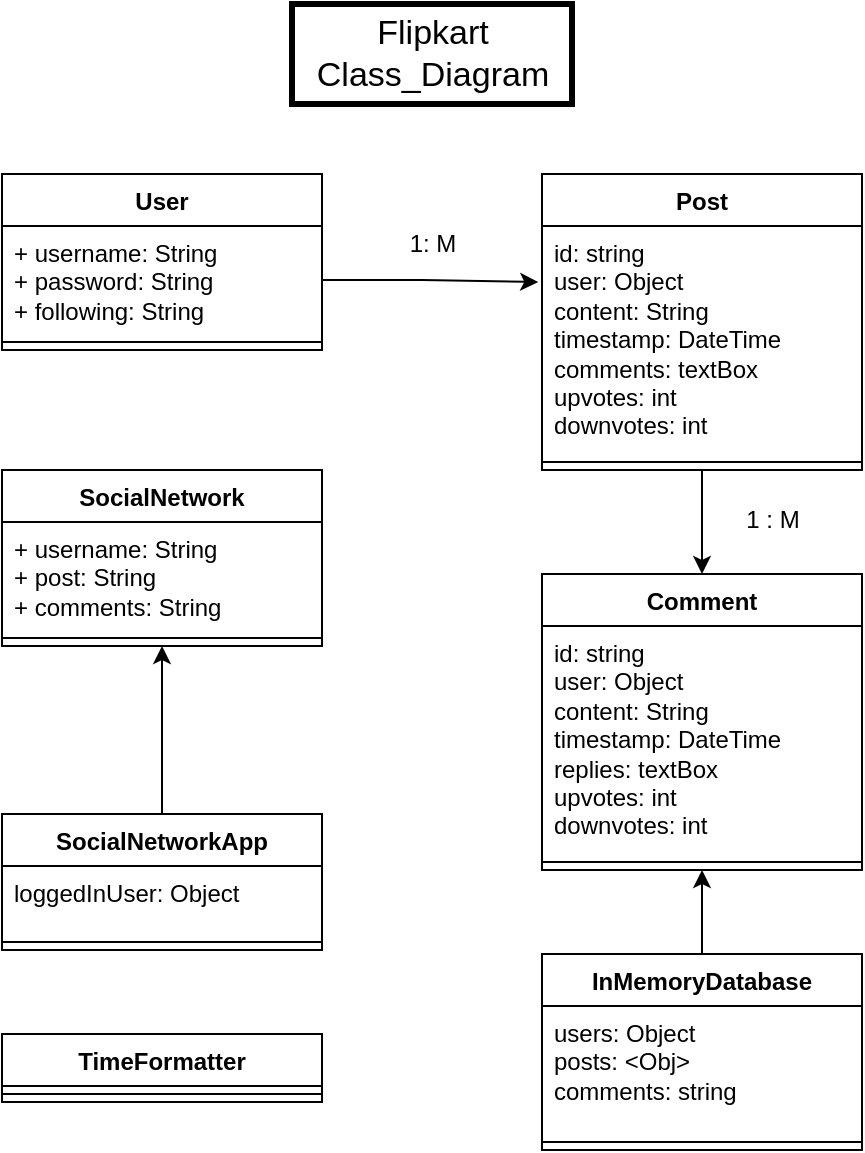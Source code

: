 <mxfile version="21.2.0" type="github">
  <diagram name="Page-1" id="gUqfQAoOS8yRq0TxFncm">
    <mxGraphModel dx="954" dy="616" grid="1" gridSize="10" guides="1" tooltips="1" connect="1" arrows="1" fold="1" page="1" pageScale="1" pageWidth="850" pageHeight="1100" math="0" shadow="0">
      <root>
        <mxCell id="0" />
        <mxCell id="1" parent="0" />
        <mxCell id="Nqg9jm6YHKb7BXlfhYt9-6" value="User" style="swimlane;fontStyle=1;align=center;verticalAlign=top;childLayout=stackLayout;horizontal=1;startSize=26;horizontalStack=0;resizeParent=1;resizeParentMax=0;resizeLast=0;collapsible=1;marginBottom=0;whiteSpace=wrap;html=1;" vertex="1" parent="1">
          <mxGeometry x="30" y="100" width="160" height="88" as="geometry" />
        </mxCell>
        <mxCell id="Nqg9jm6YHKb7BXlfhYt9-7" value="+ username: String&lt;br&gt;+ password: String&lt;br&gt;+ following: String&lt;br&gt;" style="text;strokeColor=none;fillColor=none;align=left;verticalAlign=top;spacingLeft=4;spacingRight=4;overflow=hidden;rotatable=0;points=[[0,0.5],[1,0.5]];portConstraint=eastwest;whiteSpace=wrap;html=1;" vertex="1" parent="Nqg9jm6YHKb7BXlfhYt9-6">
          <mxGeometry y="26" width="160" height="54" as="geometry" />
        </mxCell>
        <mxCell id="Nqg9jm6YHKb7BXlfhYt9-8" value="" style="line;strokeWidth=1;fillColor=none;align=left;verticalAlign=middle;spacingTop=-1;spacingLeft=3;spacingRight=3;rotatable=0;labelPosition=right;points=[];portConstraint=eastwest;strokeColor=inherit;" vertex="1" parent="Nqg9jm6YHKb7BXlfhYt9-6">
          <mxGeometry y="80" width="160" height="8" as="geometry" />
        </mxCell>
        <mxCell id="Nqg9jm6YHKb7BXlfhYt9-10" value="Post" style="swimlane;fontStyle=1;align=center;verticalAlign=top;childLayout=stackLayout;horizontal=1;startSize=26;horizontalStack=0;resizeParent=1;resizeParentMax=0;resizeLast=0;collapsible=1;marginBottom=0;whiteSpace=wrap;html=1;" vertex="1" parent="1">
          <mxGeometry x="300" y="100" width="160" height="148" as="geometry" />
        </mxCell>
        <mxCell id="Nqg9jm6YHKb7BXlfhYt9-11" value="id: string&lt;br&gt;user: Object&lt;br&gt;content: String&lt;br&gt;timestamp: DateTime&lt;br&gt;comments: textBox&lt;br&gt;upvotes: int&lt;br&gt;downvotes: int&lt;br&gt;" style="text;strokeColor=none;fillColor=none;align=left;verticalAlign=top;spacingLeft=4;spacingRight=4;overflow=hidden;rotatable=0;points=[[0,0.5],[1,0.5]];portConstraint=eastwest;whiteSpace=wrap;html=1;" vertex="1" parent="Nqg9jm6YHKb7BXlfhYt9-10">
          <mxGeometry y="26" width="160" height="114" as="geometry" />
        </mxCell>
        <mxCell id="Nqg9jm6YHKb7BXlfhYt9-12" value="" style="line;strokeWidth=1;fillColor=none;align=left;verticalAlign=middle;spacingTop=-1;spacingLeft=3;spacingRight=3;rotatable=0;labelPosition=right;points=[];portConstraint=eastwest;strokeColor=inherit;" vertex="1" parent="Nqg9jm6YHKb7BXlfhYt9-10">
          <mxGeometry y="140" width="160" height="8" as="geometry" />
        </mxCell>
        <mxCell id="Nqg9jm6YHKb7BXlfhYt9-13" value="" style="endArrow=classic;html=1;rounded=0;exitX=1;exitY=0.5;exitDx=0;exitDy=0;entryX=-0.012;entryY=0.246;entryDx=0;entryDy=0;entryPerimeter=0;" edge="1" parent="1" source="Nqg9jm6YHKb7BXlfhYt9-7" target="Nqg9jm6YHKb7BXlfhYt9-11">
          <mxGeometry width="50" height="50" relative="1" as="geometry">
            <mxPoint x="220" y="330" as="sourcePoint" />
            <mxPoint x="280" y="200" as="targetPoint" />
            <Array as="points">
              <mxPoint x="240" y="153" />
            </Array>
          </mxGeometry>
        </mxCell>
        <mxCell id="Nqg9jm6YHKb7BXlfhYt9-14" value="Comment&lt;br&gt;" style="swimlane;fontStyle=1;align=center;verticalAlign=top;childLayout=stackLayout;horizontal=1;startSize=26;horizontalStack=0;resizeParent=1;resizeParentMax=0;resizeLast=0;collapsible=1;marginBottom=0;whiteSpace=wrap;html=1;" vertex="1" parent="1">
          <mxGeometry x="300" y="300" width="160" height="148" as="geometry" />
        </mxCell>
        <mxCell id="Nqg9jm6YHKb7BXlfhYt9-15" value="id: string&lt;br&gt;user: Object&lt;br&gt;content: String&lt;br&gt;timestamp: DateTime&lt;br&gt;replies: textBox&lt;br&gt;upvotes: int&lt;br&gt;downvotes: int" style="text;strokeColor=none;fillColor=none;align=left;verticalAlign=top;spacingLeft=4;spacingRight=4;overflow=hidden;rotatable=0;points=[[0,0.5],[1,0.5]];portConstraint=eastwest;whiteSpace=wrap;html=1;" vertex="1" parent="Nqg9jm6YHKb7BXlfhYt9-14">
          <mxGeometry y="26" width="160" height="114" as="geometry" />
        </mxCell>
        <mxCell id="Nqg9jm6YHKb7BXlfhYt9-16" value="" style="line;strokeWidth=1;fillColor=none;align=left;verticalAlign=middle;spacingTop=-1;spacingLeft=3;spacingRight=3;rotatable=0;labelPosition=right;points=[];portConstraint=eastwest;strokeColor=inherit;" vertex="1" parent="Nqg9jm6YHKb7BXlfhYt9-14">
          <mxGeometry y="140" width="160" height="8" as="geometry" />
        </mxCell>
        <mxCell id="Nqg9jm6YHKb7BXlfhYt9-17" value="InMemoryDatabase&lt;br&gt;" style="swimlane;fontStyle=1;align=center;verticalAlign=top;childLayout=stackLayout;horizontal=1;startSize=26;horizontalStack=0;resizeParent=1;resizeParentMax=0;resizeLast=0;collapsible=1;marginBottom=0;whiteSpace=wrap;html=1;" vertex="1" parent="1">
          <mxGeometry x="300" y="490" width="160" height="98" as="geometry" />
        </mxCell>
        <mxCell id="Nqg9jm6YHKb7BXlfhYt9-18" value="users: Object&lt;br&gt;posts: &amp;lt;Obj&amp;gt;&lt;br&gt;comments: string" style="text;strokeColor=none;fillColor=none;align=left;verticalAlign=top;spacingLeft=4;spacingRight=4;overflow=hidden;rotatable=0;points=[[0,0.5],[1,0.5]];portConstraint=eastwest;whiteSpace=wrap;html=1;" vertex="1" parent="Nqg9jm6YHKb7BXlfhYt9-17">
          <mxGeometry y="26" width="160" height="64" as="geometry" />
        </mxCell>
        <mxCell id="Nqg9jm6YHKb7BXlfhYt9-19" value="" style="line;strokeWidth=1;fillColor=none;align=left;verticalAlign=middle;spacingTop=-1;spacingLeft=3;spacingRight=3;rotatable=0;labelPosition=right;points=[];portConstraint=eastwest;strokeColor=inherit;" vertex="1" parent="Nqg9jm6YHKb7BXlfhYt9-17">
          <mxGeometry y="90" width="160" height="8" as="geometry" />
        </mxCell>
        <mxCell id="Nqg9jm6YHKb7BXlfhYt9-20" value="" style="endArrow=classic;html=1;rounded=0;exitX=0.5;exitY=1;exitDx=0;exitDy=0;entryX=0.5;entryY=0;entryDx=0;entryDy=0;" edge="1" parent="1" source="Nqg9jm6YHKb7BXlfhYt9-10" target="Nqg9jm6YHKb7BXlfhYt9-14">
          <mxGeometry width="50" height="50" relative="1" as="geometry">
            <mxPoint x="330" y="260" as="sourcePoint" />
            <mxPoint x="438" y="282" as="targetPoint" />
            <Array as="points" />
          </mxGeometry>
        </mxCell>
        <mxCell id="Nqg9jm6YHKb7BXlfhYt9-21" value="" style="endArrow=classic;html=1;rounded=0;entryX=0.5;entryY=1;entryDx=0;entryDy=0;exitX=0.5;exitY=0;exitDx=0;exitDy=0;" edge="1" parent="1" source="Nqg9jm6YHKb7BXlfhYt9-17" target="Nqg9jm6YHKb7BXlfhYt9-14">
          <mxGeometry width="50" height="50" relative="1" as="geometry">
            <mxPoint x="260" y="460" as="sourcePoint" />
            <mxPoint x="380" y="490" as="targetPoint" />
            <Array as="points" />
          </mxGeometry>
        </mxCell>
        <mxCell id="Nqg9jm6YHKb7BXlfhYt9-22" value="1: M" style="text;html=1;align=center;verticalAlign=middle;resizable=0;points=[];autosize=1;strokeColor=none;fillColor=none;" vertex="1" parent="1">
          <mxGeometry x="220" y="120" width="50" height="30" as="geometry" />
        </mxCell>
        <mxCell id="Nqg9jm6YHKb7BXlfhYt9-23" value="1 : M" style="text;html=1;align=center;verticalAlign=middle;resizable=0;points=[];autosize=1;strokeColor=none;fillColor=none;" vertex="1" parent="1">
          <mxGeometry x="390" y="258" width="50" height="30" as="geometry" />
        </mxCell>
        <mxCell id="Nqg9jm6YHKb7BXlfhYt9-24" value="SocialNetwork" style="swimlane;fontStyle=1;align=center;verticalAlign=top;childLayout=stackLayout;horizontal=1;startSize=26;horizontalStack=0;resizeParent=1;resizeParentMax=0;resizeLast=0;collapsible=1;marginBottom=0;whiteSpace=wrap;html=1;" vertex="1" parent="1">
          <mxGeometry x="30" y="248" width="160" height="88" as="geometry" />
        </mxCell>
        <mxCell id="Nqg9jm6YHKb7BXlfhYt9-25" value="+ username: String&lt;br&gt;+ post: String&lt;br&gt;+ comments: String&lt;br&gt;" style="text;strokeColor=none;fillColor=none;align=left;verticalAlign=top;spacingLeft=4;spacingRight=4;overflow=hidden;rotatable=0;points=[[0,0.5],[1,0.5]];portConstraint=eastwest;whiteSpace=wrap;html=1;" vertex="1" parent="Nqg9jm6YHKb7BXlfhYt9-24">
          <mxGeometry y="26" width="160" height="54" as="geometry" />
        </mxCell>
        <mxCell id="Nqg9jm6YHKb7BXlfhYt9-26" value="" style="line;strokeWidth=1;fillColor=none;align=left;verticalAlign=middle;spacingTop=-1;spacingLeft=3;spacingRight=3;rotatable=0;labelPosition=right;points=[];portConstraint=eastwest;strokeColor=inherit;" vertex="1" parent="Nqg9jm6YHKb7BXlfhYt9-24">
          <mxGeometry y="80" width="160" height="8" as="geometry" />
        </mxCell>
        <mxCell id="Nqg9jm6YHKb7BXlfhYt9-27" value="SocialNetworkApp&lt;br&gt;" style="swimlane;fontStyle=1;align=center;verticalAlign=top;childLayout=stackLayout;horizontal=1;startSize=26;horizontalStack=0;resizeParent=1;resizeParentMax=0;resizeLast=0;collapsible=1;marginBottom=0;whiteSpace=wrap;html=1;" vertex="1" parent="1">
          <mxGeometry x="30" y="420" width="160" height="68" as="geometry" />
        </mxCell>
        <mxCell id="Nqg9jm6YHKb7BXlfhYt9-28" value="loggedInUser: Object" style="text;strokeColor=none;fillColor=none;align=left;verticalAlign=top;spacingLeft=4;spacingRight=4;overflow=hidden;rotatable=0;points=[[0,0.5],[1,0.5]];portConstraint=eastwest;whiteSpace=wrap;html=1;" vertex="1" parent="Nqg9jm6YHKb7BXlfhYt9-27">
          <mxGeometry y="26" width="160" height="34" as="geometry" />
        </mxCell>
        <mxCell id="Nqg9jm6YHKb7BXlfhYt9-29" value="" style="line;strokeWidth=1;fillColor=none;align=left;verticalAlign=middle;spacingTop=-1;spacingLeft=3;spacingRight=3;rotatable=0;labelPosition=right;points=[];portConstraint=eastwest;strokeColor=inherit;" vertex="1" parent="Nqg9jm6YHKb7BXlfhYt9-27">
          <mxGeometry y="60" width="160" height="8" as="geometry" />
        </mxCell>
        <mxCell id="Nqg9jm6YHKb7BXlfhYt9-30" value="" style="endArrow=classic;html=1;rounded=0;entryX=0.5;entryY=1;entryDx=0;entryDy=0;exitX=0.5;exitY=0;exitDx=0;exitDy=0;" edge="1" parent="1" source="Nqg9jm6YHKb7BXlfhYt9-27" target="Nqg9jm6YHKb7BXlfhYt9-24">
          <mxGeometry width="50" height="50" relative="1" as="geometry">
            <mxPoint x="70" y="450" as="sourcePoint" />
            <mxPoint x="120" y="400" as="targetPoint" />
          </mxGeometry>
        </mxCell>
        <mxCell id="Nqg9jm6YHKb7BXlfhYt9-31" value="TimeFormatter" style="swimlane;fontStyle=1;align=center;verticalAlign=top;childLayout=stackLayout;horizontal=1;startSize=26;horizontalStack=0;resizeParent=1;resizeParentMax=0;resizeLast=0;collapsible=1;marginBottom=0;whiteSpace=wrap;html=1;" vertex="1" parent="1">
          <mxGeometry x="30" y="530" width="160" height="34" as="geometry" />
        </mxCell>
        <mxCell id="Nqg9jm6YHKb7BXlfhYt9-33" value="" style="line;strokeWidth=1;fillColor=none;align=left;verticalAlign=middle;spacingTop=-1;spacingLeft=3;spacingRight=3;rotatable=0;labelPosition=right;points=[];portConstraint=eastwest;strokeColor=inherit;" vertex="1" parent="Nqg9jm6YHKb7BXlfhYt9-31">
          <mxGeometry y="26" width="160" height="8" as="geometry" />
        </mxCell>
        <mxCell id="Nqg9jm6YHKb7BXlfhYt9-34" value="Flipkart&lt;br style=&quot;font-size: 17px;&quot;&gt;Class_Diagram" style="text;html=1;align=center;verticalAlign=middle;resizable=0;points=[];autosize=1;strokeColor=default;fillColor=none;strokeWidth=3;fontSize=17;" vertex="1" parent="1">
          <mxGeometry x="175" y="15" width="140" height="50" as="geometry" />
        </mxCell>
      </root>
    </mxGraphModel>
  </diagram>
</mxfile>

